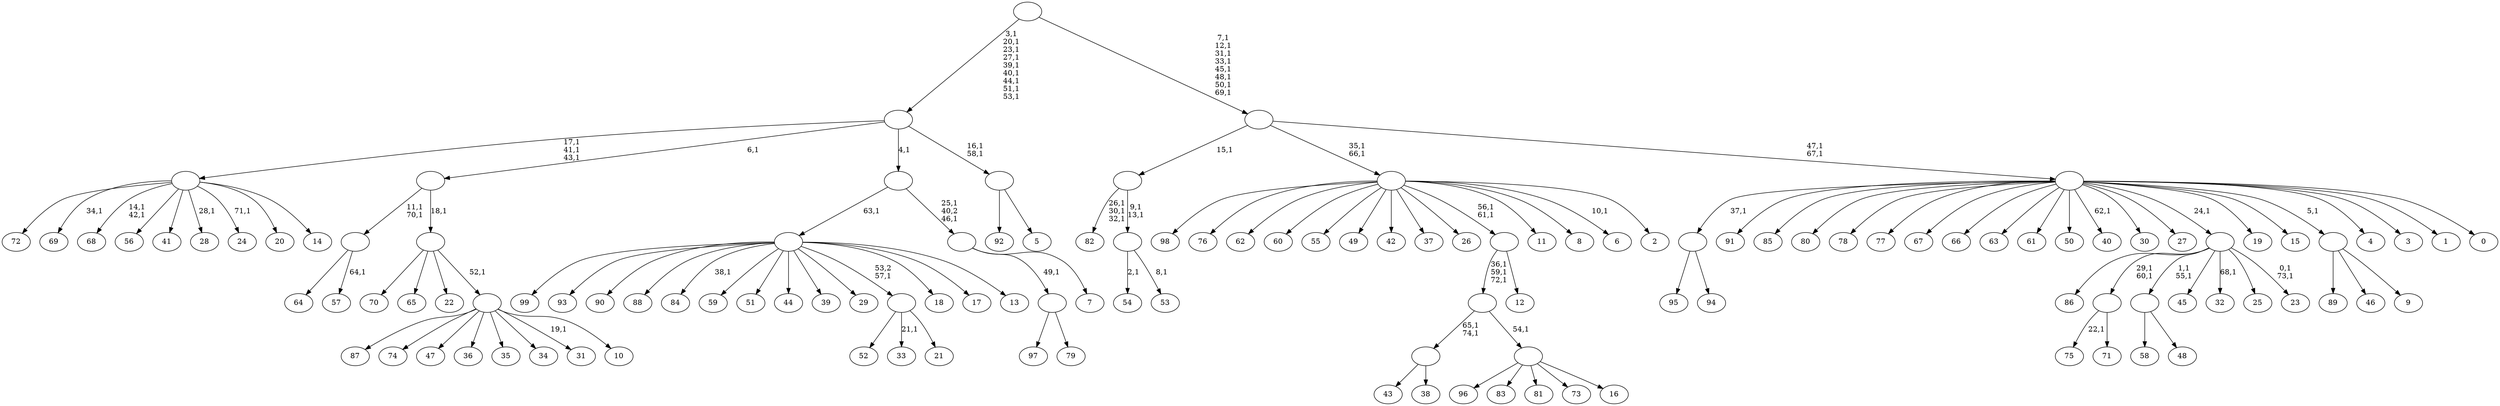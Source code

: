 digraph T {
	175 [label="99"]
	174 [label="98"]
	173 [label="97"]
	172 [label="96"]
	171 [label="95"]
	170 [label="94"]
	169 [label=""]
	168 [label="93"]
	167 [label="92"]
	166 [label="91"]
	165 [label="90"]
	164 [label="89"]
	163 [label="88"]
	162 [label="87"]
	161 [label="86"]
	160 [label="85"]
	159 [label="84"]
	157 [label="83"]
	156 [label="82"]
	152 [label="81"]
	151 [label="80"]
	150 [label="79"]
	149 [label=""]
	148 [label="78"]
	147 [label="77"]
	146 [label="76"]
	145 [label="75"]
	143 [label="74"]
	142 [label="73"]
	141 [label="72"]
	140 [label="71"]
	139 [label=""]
	137 [label="70"]
	136 [label="69"]
	134 [label="68"]
	131 [label="67"]
	130 [label="66"]
	129 [label="65"]
	128 [label="64"]
	127 [label="63"]
	126 [label="62"]
	125 [label="61"]
	124 [label="60"]
	123 [label="59"]
	122 [label="58"]
	121 [label="57"]
	119 [label=""]
	117 [label="56"]
	116 [label="55"]
	115 [label="54"]
	113 [label="53"]
	111 [label=""]
	109 [label=""]
	108 [label="52"]
	107 [label="51"]
	106 [label="50"]
	105 [label="49"]
	104 [label="48"]
	103 [label=""]
	101 [label="47"]
	100 [label="46"]
	99 [label="45"]
	98 [label="44"]
	97 [label="43"]
	96 [label="42"]
	95 [label="41"]
	94 [label="40"]
	92 [label="39"]
	91 [label="38"]
	90 [label=""]
	88 [label="37"]
	87 [label="36"]
	86 [label="35"]
	85 [label="34"]
	84 [label="33"]
	82 [label="32"]
	80 [label="31"]
	78 [label="30"]
	77 [label="29"]
	76 [label="28"]
	74 [label="27"]
	73 [label="26"]
	72 [label="25"]
	71 [label="24"]
	69 [label="23"]
	66 [label=""]
	65 [label="22"]
	64 [label="21"]
	63 [label=""]
	62 [label="20"]
	61 [label="19"]
	60 [label="18"]
	59 [label="17"]
	58 [label="16"]
	57 [label=""]
	56 [label=""]
	53 [label="15"]
	52 [label="14"]
	51 [label=""]
	48 [label="13"]
	47 [label=""]
	46 [label="12"]
	45 [label=""]
	43 [label="11"]
	42 [label="10"]
	41 [label=""]
	40 [label=""]
	39 [label=""]
	38 [label="9"]
	37 [label=""]
	36 [label="8"]
	35 [label="7"]
	34 [label=""]
	32 [label=""]
	31 [label="6"]
	29 [label="5"]
	28 [label=""]
	26 [label=""]
	17 [label="4"]
	16 [label="3"]
	15 [label="2"]
	14 [label=""]
	12 [label="1"]
	11 [label="0"]
	10 [label=""]
	8 [label=""]
	0 [label=""]
	169 -> 171 [label=""]
	169 -> 170 [label=""]
	149 -> 173 [label=""]
	149 -> 150 [label=""]
	139 -> 145 [label="22,1"]
	139 -> 140 [label=""]
	119 -> 121 [label="64,1"]
	119 -> 128 [label=""]
	111 -> 113 [label="8,1"]
	111 -> 115 [label="2,1"]
	109 -> 111 [label="9,1\n13,1"]
	109 -> 156 [label="26,1\n30,1\n32,1"]
	103 -> 122 [label=""]
	103 -> 104 [label=""]
	90 -> 97 [label=""]
	90 -> 91 [label=""]
	66 -> 69 [label="0,1\n73,1"]
	66 -> 82 [label="68,1"]
	66 -> 103 [label="1,1\n55,1"]
	66 -> 139 [label="29,1\n60,1"]
	66 -> 161 [label=""]
	66 -> 99 [label=""]
	66 -> 72 [label=""]
	63 -> 84 [label="21,1"]
	63 -> 108 [label=""]
	63 -> 64 [label=""]
	57 -> 172 [label=""]
	57 -> 157 [label=""]
	57 -> 152 [label=""]
	57 -> 142 [label=""]
	57 -> 58 [label=""]
	56 -> 90 [label="65,1\n74,1"]
	56 -> 57 [label="54,1"]
	51 -> 71 [label="71,1"]
	51 -> 76 [label="28,1"]
	51 -> 134 [label="14,1\n42,1"]
	51 -> 136 [label="34,1"]
	51 -> 141 [label=""]
	51 -> 117 [label=""]
	51 -> 95 [label=""]
	51 -> 62 [label=""]
	51 -> 52 [label=""]
	47 -> 159 [label="38,1"]
	47 -> 175 [label=""]
	47 -> 168 [label=""]
	47 -> 165 [label=""]
	47 -> 163 [label=""]
	47 -> 123 [label=""]
	47 -> 107 [label=""]
	47 -> 98 [label=""]
	47 -> 92 [label=""]
	47 -> 77 [label=""]
	47 -> 63 [label="53,2\n57,1"]
	47 -> 60 [label=""]
	47 -> 59 [label=""]
	47 -> 48 [label=""]
	45 -> 56 [label="36,1\n59,1\n72,1"]
	45 -> 46 [label=""]
	41 -> 80 [label="19,1"]
	41 -> 162 [label=""]
	41 -> 143 [label=""]
	41 -> 101 [label=""]
	41 -> 87 [label=""]
	41 -> 86 [label=""]
	41 -> 85 [label=""]
	41 -> 42 [label=""]
	40 -> 137 [label=""]
	40 -> 129 [label=""]
	40 -> 65 [label=""]
	40 -> 41 [label="52,1"]
	39 -> 119 [label="11,1\n70,1"]
	39 -> 40 [label="18,1"]
	37 -> 164 [label=""]
	37 -> 100 [label=""]
	37 -> 38 [label=""]
	34 -> 149 [label="49,1"]
	34 -> 35 [label=""]
	32 -> 34 [label="25,1\n40,2\n46,1"]
	32 -> 47 [label="63,1"]
	28 -> 167 [label=""]
	28 -> 29 [label=""]
	26 -> 28 [label="16,1\n58,1"]
	26 -> 51 [label="17,1\n41,1\n43,1"]
	26 -> 39 [label="6,1"]
	26 -> 32 [label="4,1"]
	14 -> 31 [label="10,1"]
	14 -> 45 [label="56,1\n61,1"]
	14 -> 174 [label=""]
	14 -> 146 [label=""]
	14 -> 126 [label=""]
	14 -> 124 [label=""]
	14 -> 116 [label=""]
	14 -> 105 [label=""]
	14 -> 96 [label=""]
	14 -> 88 [label=""]
	14 -> 73 [label=""]
	14 -> 43 [label=""]
	14 -> 36 [label=""]
	14 -> 15 [label=""]
	10 -> 94 [label="62,1"]
	10 -> 169 [label="37,1"]
	10 -> 166 [label=""]
	10 -> 160 [label=""]
	10 -> 151 [label=""]
	10 -> 148 [label=""]
	10 -> 147 [label=""]
	10 -> 131 [label=""]
	10 -> 130 [label=""]
	10 -> 127 [label=""]
	10 -> 125 [label=""]
	10 -> 106 [label=""]
	10 -> 78 [label=""]
	10 -> 74 [label=""]
	10 -> 66 [label="24,1"]
	10 -> 61 [label=""]
	10 -> 53 [label=""]
	10 -> 37 [label="5,1"]
	10 -> 17 [label=""]
	10 -> 16 [label=""]
	10 -> 12 [label=""]
	10 -> 11 [label=""]
	8 -> 10 [label="47,1\n67,1"]
	8 -> 14 [label="35,1\n66,1"]
	8 -> 109 [label="15,1"]
	0 -> 8 [label="7,1\n12,1\n31,1\n33,1\n45,1\n48,1\n50,1\n69,1"]
	0 -> 26 [label="3,1\n20,1\n23,1\n27,1\n39,1\n40,1\n44,1\n51,1\n53,1"]
}
